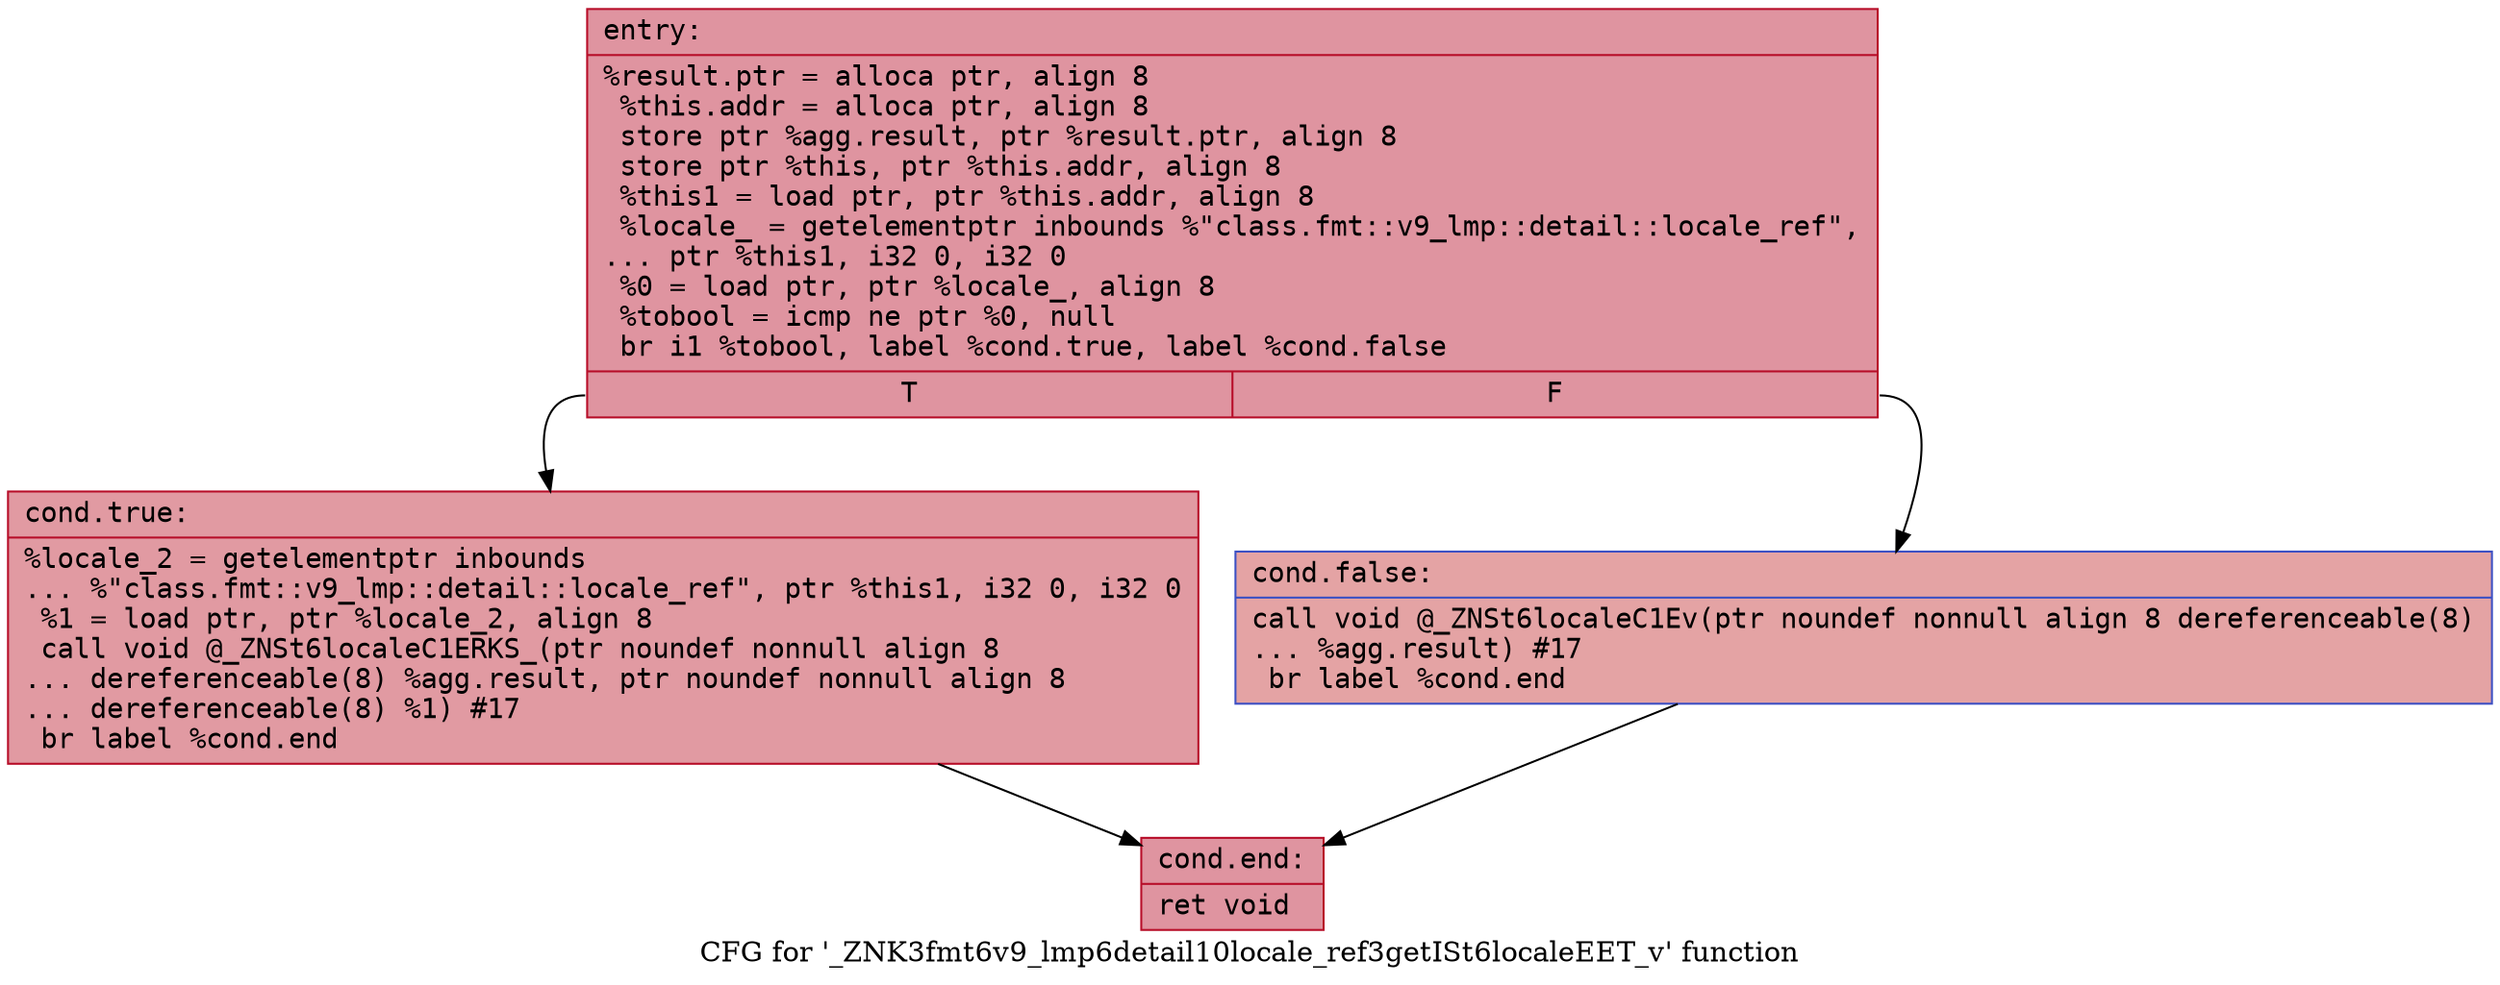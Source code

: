 digraph "CFG for '_ZNK3fmt6v9_lmp6detail10locale_ref3getISt6localeEET_v' function" {
	label="CFG for '_ZNK3fmt6v9_lmp6detail10locale_ref3getISt6localeEET_v' function";

	Node0x55fec3028200 [shape=record,color="#b70d28ff", style=filled, fillcolor="#b70d2870" fontname="Courier",label="{entry:\l|  %result.ptr = alloca ptr, align 8\l  %this.addr = alloca ptr, align 8\l  store ptr %agg.result, ptr %result.ptr, align 8\l  store ptr %this, ptr %this.addr, align 8\l  %this1 = load ptr, ptr %this.addr, align 8\l  %locale_ = getelementptr inbounds %\"class.fmt::v9_lmp::detail::locale_ref\",\l... ptr %this1, i32 0, i32 0\l  %0 = load ptr, ptr %locale_, align 8\l  %tobool = icmp ne ptr %0, null\l  br i1 %tobool, label %cond.true, label %cond.false\l|{<s0>T|<s1>F}}"];
	Node0x55fec3028200:s0 -> Node0x55fec3028780[tooltip="entry -> cond.true\nProbability 62.50%" ];
	Node0x55fec3028200:s1 -> Node0x55fec3028800[tooltip="entry -> cond.false\nProbability 37.50%" ];
	Node0x55fec3028780 [shape=record,color="#b70d28ff", style=filled, fillcolor="#bb1b2c70" fontname="Courier",label="{cond.true:\l|  %locale_2 = getelementptr inbounds\l... %\"class.fmt::v9_lmp::detail::locale_ref\", ptr %this1, i32 0, i32 0\l  %1 = load ptr, ptr %locale_2, align 8\l  call void @_ZNSt6localeC1ERKS_(ptr noundef nonnull align 8\l... dereferenceable(8) %agg.result, ptr noundef nonnull align 8\l... dereferenceable(8) %1) #17\l  br label %cond.end\l}"];
	Node0x55fec3028780 -> Node0x55fec3028cc0[tooltip="cond.true -> cond.end\nProbability 100.00%" ];
	Node0x55fec3028800 [shape=record,color="#3d50c3ff", style=filled, fillcolor="#c32e3170" fontname="Courier",label="{cond.false:\l|  call void @_ZNSt6localeC1Ev(ptr noundef nonnull align 8 dereferenceable(8)\l... %agg.result) #17\l  br label %cond.end\l}"];
	Node0x55fec3028800 -> Node0x55fec3028cc0[tooltip="cond.false -> cond.end\nProbability 100.00%" ];
	Node0x55fec3028cc0 [shape=record,color="#b70d28ff", style=filled, fillcolor="#b70d2870" fontname="Courier",label="{cond.end:\l|  ret void\l}"];
}
